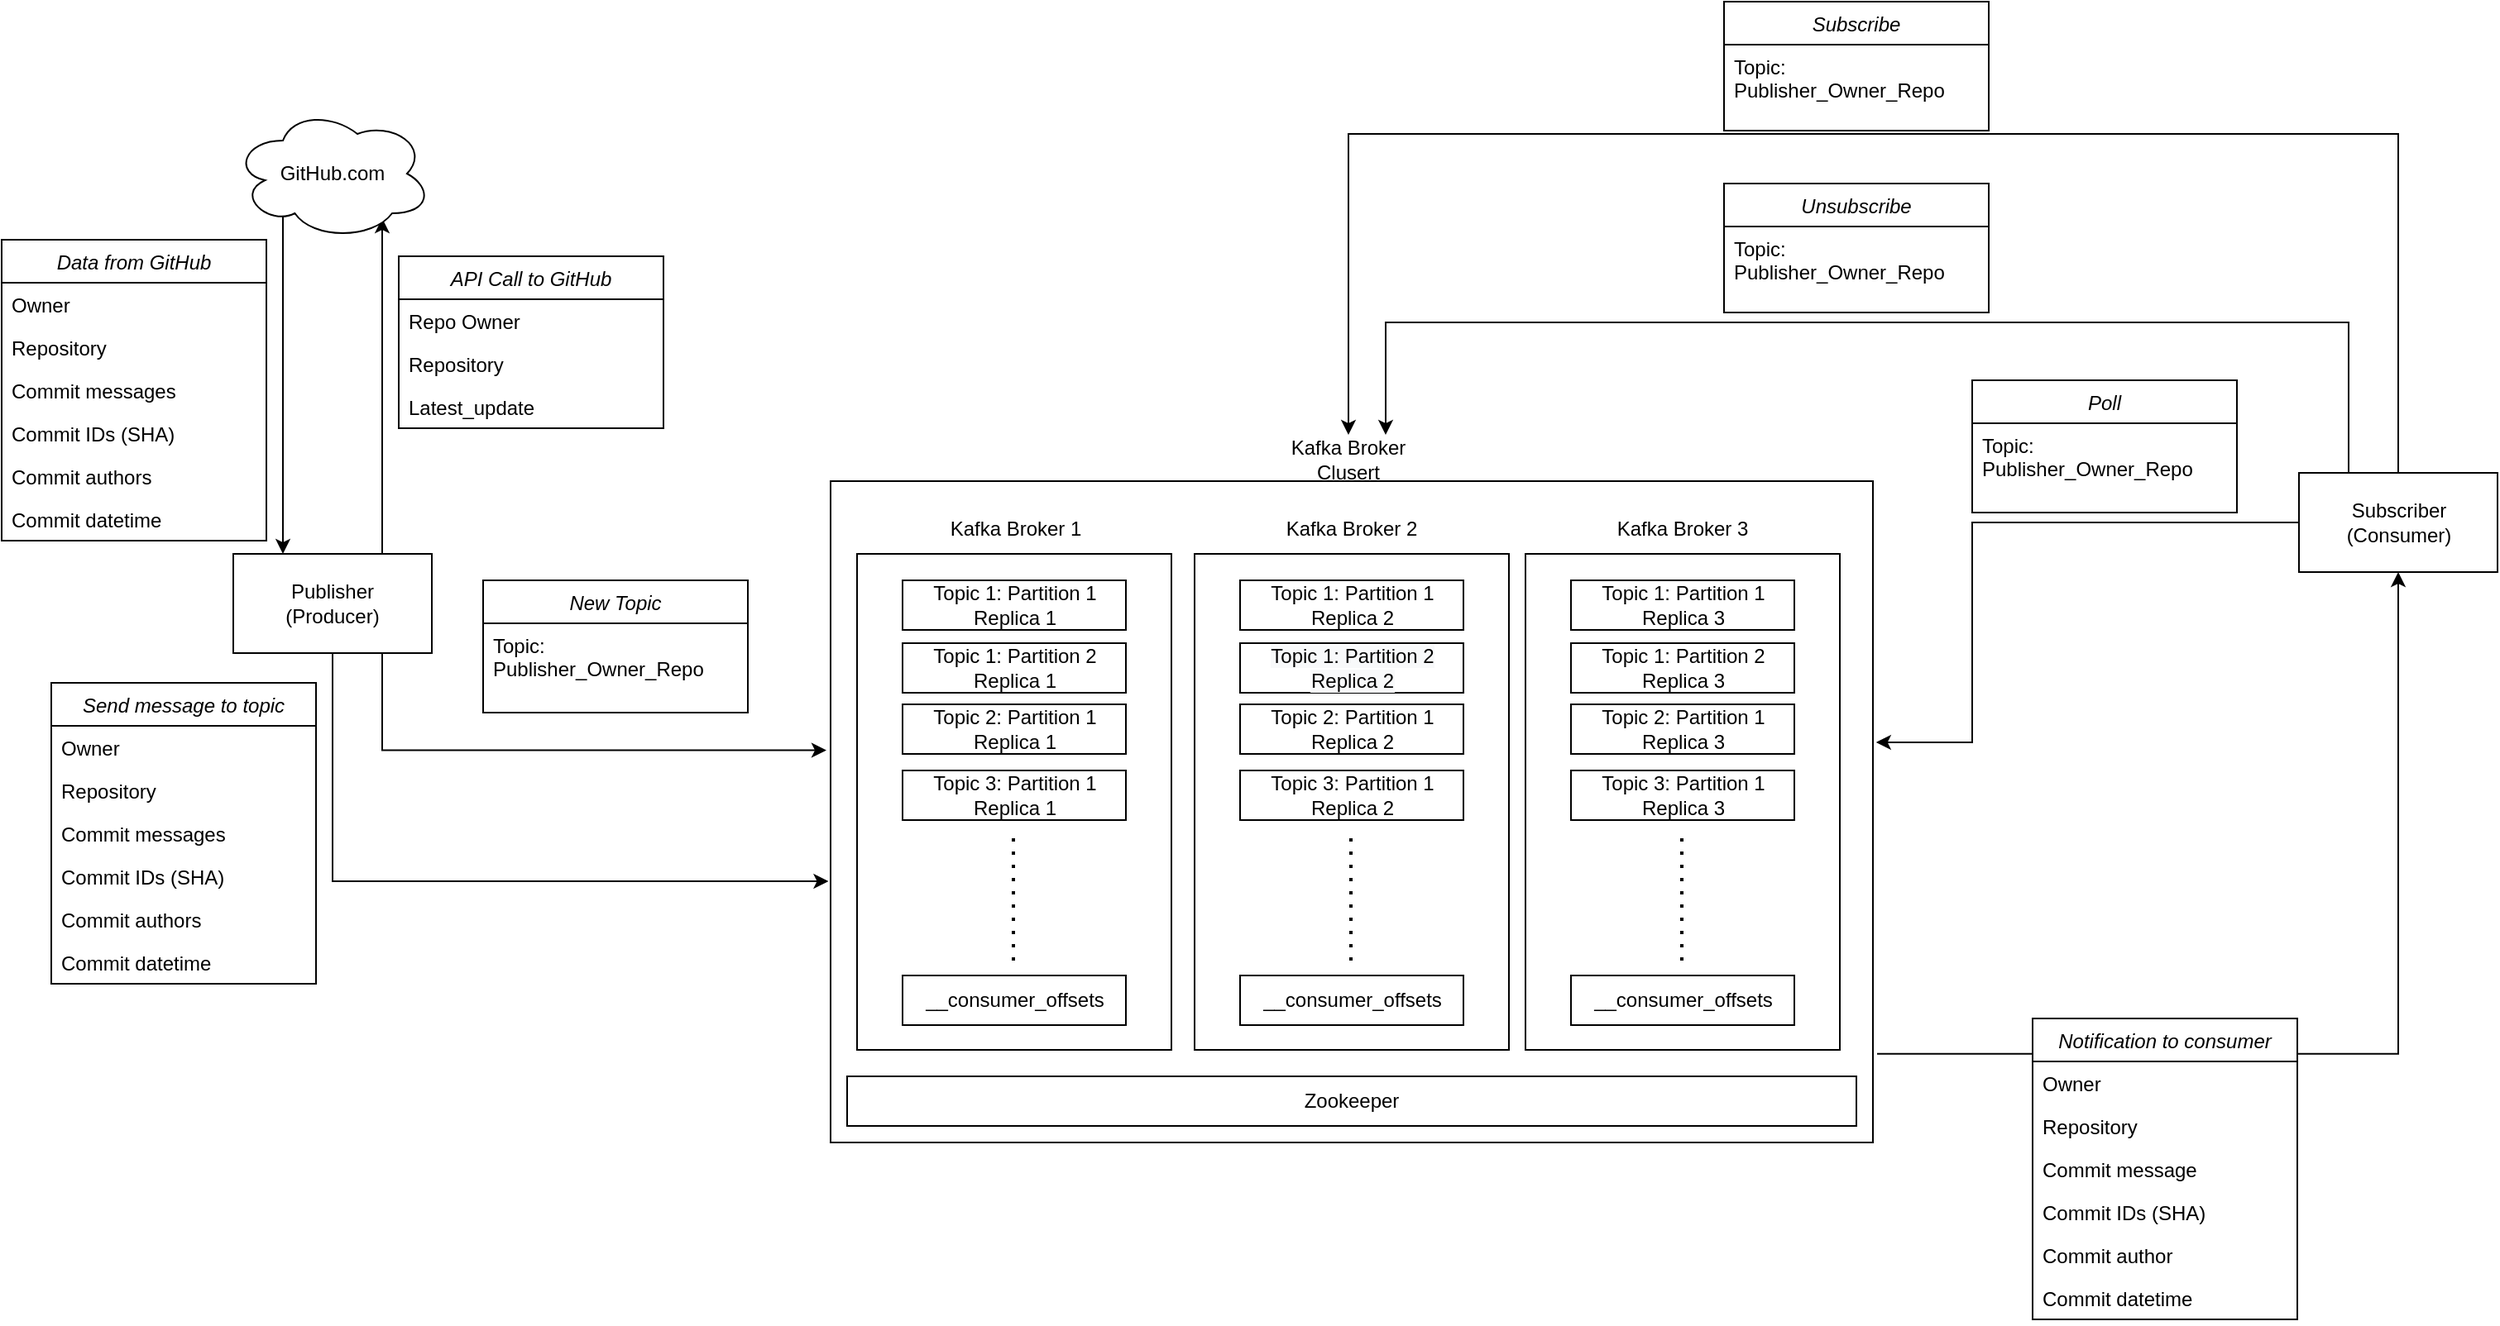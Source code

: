 <mxfile version="15.9.4" type="device"><diagram id="C5RBs43oDa-KdzZeNtuy" name="Page-1"><mxGraphModel dx="1773" dy="1819" grid="1" gridSize="10" guides="1" tooltips="1" connect="1" arrows="1" fold="1" page="1" pageScale="1" pageWidth="827" pageHeight="1169" math="0" shadow="0"><root><mxCell id="WIyWlLk6GJQsqaUBKTNV-0"/><mxCell id="WIyWlLk6GJQsqaUBKTNV-1" parent="WIyWlLk6GJQsqaUBKTNV-0"/><mxCell id="h_FlKJ7w--iSwxDpS4nj-12" value="" style="rounded=0;whiteSpace=wrap;html=1;" parent="WIyWlLk6GJQsqaUBKTNV-1" vertex="1"><mxGeometry x="410" y="250" width="630" height="400" as="geometry"/></mxCell><mxCell id="eJ2lEQVUq-TXq73KHSTF-2" style="edgeStyle=orthogonalEdgeStyle;rounded=0;orthogonalLoop=1;jettySize=auto;html=1;exitX=0.75;exitY=0;exitDx=0;exitDy=0;entryX=0.75;entryY=0.838;entryDx=0;entryDy=0;entryPerimeter=0;" parent="WIyWlLk6GJQsqaUBKTNV-1" source="eJ2lEQVUq-TXq73KHSTF-0" target="eJ2lEQVUq-TXq73KHSTF-1" edge="1"><mxGeometry relative="1" as="geometry"><Array as="points"/></mxGeometry></mxCell><mxCell id="h_FlKJ7w--iSwxDpS4nj-20" style="edgeStyle=orthogonalEdgeStyle;rounded=0;orthogonalLoop=1;jettySize=auto;html=1;exitX=0.75;exitY=1;exitDx=0;exitDy=0;entryX=-0.004;entryY=0.407;entryDx=0;entryDy=0;entryPerimeter=0;" parent="WIyWlLk6GJQsqaUBKTNV-1" source="eJ2lEQVUq-TXq73KHSTF-0" target="h_FlKJ7w--iSwxDpS4nj-12" edge="1"><mxGeometry relative="1" as="geometry"><mxPoint x="365.74" y="401.2" as="targetPoint"/></mxGeometry></mxCell><mxCell id="eJ2lEQVUq-TXq73KHSTF-0" value="Publisher&lt;br&gt;(Producer)" style="rounded=0;whiteSpace=wrap;html=1;" parent="WIyWlLk6GJQsqaUBKTNV-1" vertex="1"><mxGeometry x="49" y="294" width="120" height="60" as="geometry"/></mxCell><mxCell id="eJ2lEQVUq-TXq73KHSTF-13" style="edgeStyle=orthogonalEdgeStyle;rounded=0;orthogonalLoop=1;jettySize=auto;html=1;entryX=0.25;entryY=0;entryDx=0;entryDy=0;exitX=0.31;exitY=0.8;exitDx=0;exitDy=0;exitPerimeter=0;" parent="WIyWlLk6GJQsqaUBKTNV-1" source="eJ2lEQVUq-TXq73KHSTF-1" target="eJ2lEQVUq-TXq73KHSTF-0" edge="1"><mxGeometry relative="1" as="geometry"><mxPoint x="86" y="124" as="sourcePoint"/><Array as="points"><mxPoint x="79" y="88"/></Array></mxGeometry></mxCell><mxCell id="eJ2lEQVUq-TXq73KHSTF-1" value="GitHub.com" style="ellipse;shape=cloud;whiteSpace=wrap;html=1;" parent="WIyWlLk6GJQsqaUBKTNV-1" vertex="1"><mxGeometry x="49" y="24" width="120" height="80" as="geometry"/></mxCell><mxCell id="eJ2lEQVUq-TXq73KHSTF-3" value="API Call to GitHub" style="swimlane;fontStyle=2;align=center;verticalAlign=top;childLayout=stackLayout;horizontal=1;startSize=26;horizontalStack=0;resizeParent=1;resizeLast=0;collapsible=1;marginBottom=0;rounded=0;shadow=0;strokeWidth=1;" parent="WIyWlLk6GJQsqaUBKTNV-1" vertex="1"><mxGeometry x="149" y="114" width="160" height="104" as="geometry"><mxRectangle x="450" y="560" width="160" height="26" as="alternateBounds"/></mxGeometry></mxCell><mxCell id="eJ2lEQVUq-TXq73KHSTF-4" value="Repo Owner" style="text;align=left;verticalAlign=top;spacingLeft=4;spacingRight=4;overflow=hidden;rotatable=0;points=[[0,0.5],[1,0.5]];portConstraint=eastwest;" parent="eJ2lEQVUq-TXq73KHSTF-3" vertex="1"><mxGeometry y="26" width="160" height="26" as="geometry"/></mxCell><mxCell id="eJ2lEQVUq-TXq73KHSTF-5" value="Repository" style="text;align=left;verticalAlign=top;spacingLeft=4;spacingRight=4;overflow=hidden;rotatable=0;points=[[0,0.5],[1,0.5]];portConstraint=eastwest;rounded=0;shadow=0;html=0;" parent="eJ2lEQVUq-TXq73KHSTF-3" vertex="1"><mxGeometry y="52" width="160" height="26" as="geometry"/></mxCell><mxCell id="eJ2lEQVUq-TXq73KHSTF-6" value="Latest_update" style="text;align=left;verticalAlign=top;spacingLeft=4;spacingRight=4;overflow=hidden;rotatable=0;points=[[0,0.5],[1,0.5]];portConstraint=eastwest;rounded=0;shadow=0;html=0;" parent="eJ2lEQVUq-TXq73KHSTF-3" vertex="1"><mxGeometry y="78" width="160" height="26" as="geometry"/></mxCell><mxCell id="eJ2lEQVUq-TXq73KHSTF-19" value="Data from GitHub" style="swimlane;fontStyle=2;align=center;verticalAlign=top;childLayout=stackLayout;horizontal=1;startSize=26;horizontalStack=0;resizeParent=1;resizeLast=0;collapsible=1;marginBottom=0;rounded=0;shadow=0;strokeWidth=1;" parent="WIyWlLk6GJQsqaUBKTNV-1" vertex="1"><mxGeometry x="-91" y="104" width="160" height="182" as="geometry"><mxRectangle x="550" y="140" width="160" height="26" as="alternateBounds"/></mxGeometry></mxCell><mxCell id="eJ2lEQVUq-TXq73KHSTF-20" value="Owner" style="text;align=left;verticalAlign=top;spacingLeft=4;spacingRight=4;overflow=hidden;rotatable=0;points=[[0,0.5],[1,0.5]];portConstraint=eastwest;" parent="eJ2lEQVUq-TXq73KHSTF-19" vertex="1"><mxGeometry y="26" width="160" height="26" as="geometry"/></mxCell><mxCell id="eJ2lEQVUq-TXq73KHSTF-21" value="Repository" style="text;align=left;verticalAlign=top;spacingLeft=4;spacingRight=4;overflow=hidden;rotatable=0;points=[[0,0.5],[1,0.5]];portConstraint=eastwest;rounded=0;shadow=0;html=0;" parent="eJ2lEQVUq-TXq73KHSTF-19" vertex="1"><mxGeometry y="52" width="160" height="26" as="geometry"/></mxCell><mxCell id="eJ2lEQVUq-TXq73KHSTF-22" value="Commit messages" style="text;align=left;verticalAlign=top;spacingLeft=4;spacingRight=4;overflow=hidden;rotatable=0;points=[[0,0.5],[1,0.5]];portConstraint=eastwest;rounded=0;shadow=0;html=0;" parent="eJ2lEQVUq-TXq73KHSTF-19" vertex="1"><mxGeometry y="78" width="160" height="26" as="geometry"/></mxCell><mxCell id="eJ2lEQVUq-TXq73KHSTF-23" value="Commit IDs (SHA)" style="text;align=left;verticalAlign=top;spacingLeft=4;spacingRight=4;overflow=hidden;rotatable=0;points=[[0,0.5],[1,0.5]];portConstraint=eastwest;rounded=0;shadow=0;html=0;" parent="eJ2lEQVUq-TXq73KHSTF-19" vertex="1"><mxGeometry y="104" width="160" height="26" as="geometry"/></mxCell><mxCell id="eJ2lEQVUq-TXq73KHSTF-24" value="Commit authors" style="text;align=left;verticalAlign=top;spacingLeft=4;spacingRight=4;overflow=hidden;rotatable=0;points=[[0,0.5],[1,0.5]];portConstraint=eastwest;rounded=0;shadow=0;html=0;" parent="eJ2lEQVUq-TXq73KHSTF-19" vertex="1"><mxGeometry y="130" width="160" height="26" as="geometry"/></mxCell><mxCell id="eJ2lEQVUq-TXq73KHSTF-26" value="Commit datetime" style="text;align=left;verticalAlign=top;spacingLeft=4;spacingRight=4;overflow=hidden;rotatable=0;points=[[0,0.5],[1,0.5]];portConstraint=eastwest;" parent="eJ2lEQVUq-TXq73KHSTF-19" vertex="1"><mxGeometry y="156" width="160" height="26" as="geometry"/></mxCell><mxCell id="eJ2lEQVUq-TXq73KHSTF-29" value="" style="rounded=0;whiteSpace=wrap;html=1;" parent="WIyWlLk6GJQsqaUBKTNV-1" vertex="1"><mxGeometry x="426" y="294" width="190" height="300" as="geometry"/></mxCell><mxCell id="eJ2lEQVUq-TXq73KHSTF-32" value="Send message to topic" style="swimlane;fontStyle=2;align=center;verticalAlign=top;childLayout=stackLayout;horizontal=1;startSize=26;horizontalStack=0;resizeParent=1;resizeLast=0;collapsible=1;marginBottom=0;rounded=0;shadow=0;strokeWidth=1;" parent="WIyWlLk6GJQsqaUBKTNV-1" vertex="1"><mxGeometry x="-61" y="372" width="160" height="182" as="geometry"><mxRectangle x="550" y="140" width="160" height="26" as="alternateBounds"/></mxGeometry></mxCell><mxCell id="eJ2lEQVUq-TXq73KHSTF-33" value="Owner" style="text;align=left;verticalAlign=top;spacingLeft=4;spacingRight=4;overflow=hidden;rotatable=0;points=[[0,0.5],[1,0.5]];portConstraint=eastwest;" parent="eJ2lEQVUq-TXq73KHSTF-32" vertex="1"><mxGeometry y="26" width="160" height="26" as="geometry"/></mxCell><mxCell id="eJ2lEQVUq-TXq73KHSTF-34" value="Repository" style="text;align=left;verticalAlign=top;spacingLeft=4;spacingRight=4;overflow=hidden;rotatable=0;points=[[0,0.5],[1,0.5]];portConstraint=eastwest;rounded=0;shadow=0;html=0;" parent="eJ2lEQVUq-TXq73KHSTF-32" vertex="1"><mxGeometry y="52" width="160" height="26" as="geometry"/></mxCell><mxCell id="eJ2lEQVUq-TXq73KHSTF-35" value="Commit messages" style="text;align=left;verticalAlign=top;spacingLeft=4;spacingRight=4;overflow=hidden;rotatable=0;points=[[0,0.5],[1,0.5]];portConstraint=eastwest;rounded=0;shadow=0;html=0;" parent="eJ2lEQVUq-TXq73KHSTF-32" vertex="1"><mxGeometry y="78" width="160" height="26" as="geometry"/></mxCell><mxCell id="eJ2lEQVUq-TXq73KHSTF-36" value="Commit IDs (SHA)" style="text;align=left;verticalAlign=top;spacingLeft=4;spacingRight=4;overflow=hidden;rotatable=0;points=[[0,0.5],[1,0.5]];portConstraint=eastwest;rounded=0;shadow=0;html=0;" parent="eJ2lEQVUq-TXq73KHSTF-32" vertex="1"><mxGeometry y="104" width="160" height="26" as="geometry"/></mxCell><mxCell id="eJ2lEQVUq-TXq73KHSTF-37" value="Commit authors" style="text;align=left;verticalAlign=top;spacingLeft=4;spacingRight=4;overflow=hidden;rotatable=0;points=[[0,0.5],[1,0.5]];portConstraint=eastwest;rounded=0;shadow=0;html=0;" parent="eJ2lEQVUq-TXq73KHSTF-32" vertex="1"><mxGeometry y="130" width="160" height="26" as="geometry"/></mxCell><mxCell id="eJ2lEQVUq-TXq73KHSTF-38" value="Commit datetime" style="text;align=left;verticalAlign=top;spacingLeft=4;spacingRight=4;overflow=hidden;rotatable=0;points=[[0,0.5],[1,0.5]];portConstraint=eastwest;" parent="eJ2lEQVUq-TXq73KHSTF-32" vertex="1"><mxGeometry y="156" width="160" height="26" as="geometry"/></mxCell><mxCell id="eJ2lEQVUq-TXq73KHSTF-47" style="edgeStyle=orthogonalEdgeStyle;rounded=0;orthogonalLoop=1;jettySize=auto;html=1;exitX=1.004;exitY=0.866;exitDx=0;exitDy=0;entryX=0.5;entryY=1;entryDx=0;entryDy=0;exitPerimeter=0;" parent="WIyWlLk6GJQsqaUBKTNV-1" source="h_FlKJ7w--iSwxDpS4nj-12" target="eJ2lEQVUq-TXq73KHSTF-46" edge="1"><mxGeometry relative="1" as="geometry"><mxPoint x="1080" y="514" as="sourcePoint"/></mxGeometry></mxCell><mxCell id="eJ2lEQVUq-TXq73KHSTF-40" value="__consumer_offsets" style="rounded=0;whiteSpace=wrap;html=1;" parent="WIyWlLk6GJQsqaUBKTNV-1" vertex="1"><mxGeometry x="453.5" y="549" width="135" height="30" as="geometry"/></mxCell><mxCell id="eJ2lEQVUq-TXq73KHSTF-42" value="Topic 1: Partition 1&lt;br&gt;Replica 1" style="rounded=0;whiteSpace=wrap;html=1;" parent="WIyWlLk6GJQsqaUBKTNV-1" vertex="1"><mxGeometry x="453.5" y="310" width="135" height="30" as="geometry"/></mxCell><mxCell id="eJ2lEQVUq-TXq73KHSTF-43" value="Topic 1: Partition 2&lt;br&gt;Replica 1" style="rounded=0;whiteSpace=wrap;html=1;" parent="WIyWlLk6GJQsqaUBKTNV-1" vertex="1"><mxGeometry x="453.5" y="348" width="135" height="30" as="geometry"/></mxCell><mxCell id="eJ2lEQVUq-TXq73KHSTF-44" value="Topic 2: Partition 1&lt;br&gt;Replica 1" style="rounded=0;whiteSpace=wrap;html=1;" parent="WIyWlLk6GJQsqaUBKTNV-1" vertex="1"><mxGeometry x="453.5" y="385" width="135" height="30" as="geometry"/></mxCell><mxCell id="eJ2lEQVUq-TXq73KHSTF-45" value="Topic 3: Partition 1&lt;br&gt;Replica 1" style="rounded=0;whiteSpace=wrap;html=1;" parent="WIyWlLk6GJQsqaUBKTNV-1" vertex="1"><mxGeometry x="453.5" y="425" width="135" height="30" as="geometry"/></mxCell><mxCell id="eJ2lEQVUq-TXq73KHSTF-57" style="edgeStyle=orthogonalEdgeStyle;rounded=0;orthogonalLoop=1;jettySize=auto;html=1;entryX=0.5;entryY=0;entryDx=0;entryDy=0;exitX=0.5;exitY=0;exitDx=0;exitDy=0;" parent="WIyWlLk6GJQsqaUBKTNV-1" source="eJ2lEQVUq-TXq73KHSTF-46" target="h_FlKJ7w--iSwxDpS4nj-15" edge="1"><mxGeometry relative="1" as="geometry"><Array as="points"><mxPoint x="1358" y="40"/><mxPoint x="723" y="40"/></Array></mxGeometry></mxCell><mxCell id="eJ2lEQVUq-TXq73KHSTF-66" style="edgeStyle=orthogonalEdgeStyle;rounded=0;orthogonalLoop=1;jettySize=auto;html=1;exitX=0.25;exitY=0;exitDx=0;exitDy=0;entryX=0.75;entryY=0;entryDx=0;entryDy=0;" parent="WIyWlLk6GJQsqaUBKTNV-1" source="eJ2lEQVUq-TXq73KHSTF-46" target="h_FlKJ7w--iSwxDpS4nj-15" edge="1"><mxGeometry relative="1" as="geometry"><Array as="points"><mxPoint x="1328" y="154"/><mxPoint x="746" y="154"/></Array><mxPoint x="790" y="251" as="targetPoint"/></mxGeometry></mxCell><mxCell id="eJ2lEQVUq-TXq73KHSTF-46" value="Subscriber&lt;br&gt;(Consumer)" style="rounded=0;whiteSpace=wrap;html=1;" parent="WIyWlLk6GJQsqaUBKTNV-1" vertex="1"><mxGeometry x="1297.5" y="245" width="120" height="60" as="geometry"/></mxCell><mxCell id="eJ2lEQVUq-TXq73KHSTF-48" value="Notification to consumer" style="swimlane;fontStyle=2;align=center;verticalAlign=top;childLayout=stackLayout;horizontal=1;startSize=26;horizontalStack=0;resizeParent=1;resizeLast=0;collapsible=1;marginBottom=0;rounded=0;shadow=0;strokeWidth=1;" parent="WIyWlLk6GJQsqaUBKTNV-1" vertex="1"><mxGeometry x="1136.5" y="575" width="160" height="182" as="geometry"><mxRectangle x="550" y="140" width="160" height="26" as="alternateBounds"/></mxGeometry></mxCell><mxCell id="eJ2lEQVUq-TXq73KHSTF-49" value="Owner" style="text;align=left;verticalAlign=top;spacingLeft=4;spacingRight=4;overflow=hidden;rotatable=0;points=[[0,0.5],[1,0.5]];portConstraint=eastwest;" parent="eJ2lEQVUq-TXq73KHSTF-48" vertex="1"><mxGeometry y="26" width="160" height="26" as="geometry"/></mxCell><mxCell id="eJ2lEQVUq-TXq73KHSTF-50" value="Repository" style="text;align=left;verticalAlign=top;spacingLeft=4;spacingRight=4;overflow=hidden;rotatable=0;points=[[0,0.5],[1,0.5]];portConstraint=eastwest;rounded=0;shadow=0;html=0;" parent="eJ2lEQVUq-TXq73KHSTF-48" vertex="1"><mxGeometry y="52" width="160" height="26" as="geometry"/></mxCell><mxCell id="eJ2lEQVUq-TXq73KHSTF-51" value="Commit message" style="text;align=left;verticalAlign=top;spacingLeft=4;spacingRight=4;overflow=hidden;rotatable=0;points=[[0,0.5],[1,0.5]];portConstraint=eastwest;rounded=0;shadow=0;html=0;" parent="eJ2lEQVUq-TXq73KHSTF-48" vertex="1"><mxGeometry y="78" width="160" height="26" as="geometry"/></mxCell><mxCell id="eJ2lEQVUq-TXq73KHSTF-52" value="Commit IDs (SHA)" style="text;align=left;verticalAlign=top;spacingLeft=4;spacingRight=4;overflow=hidden;rotatable=0;points=[[0,0.5],[1,0.5]];portConstraint=eastwest;rounded=0;shadow=0;html=0;" parent="eJ2lEQVUq-TXq73KHSTF-48" vertex="1"><mxGeometry y="104" width="160" height="26" as="geometry"/></mxCell><mxCell id="eJ2lEQVUq-TXq73KHSTF-53" value="Commit author" style="text;align=left;verticalAlign=top;spacingLeft=4;spacingRight=4;overflow=hidden;rotatable=0;points=[[0,0.5],[1,0.5]];portConstraint=eastwest;rounded=0;shadow=0;html=0;" parent="eJ2lEQVUq-TXq73KHSTF-48" vertex="1"><mxGeometry y="130" width="160" height="26" as="geometry"/></mxCell><mxCell id="eJ2lEQVUq-TXq73KHSTF-54" value="Commit datetime" style="text;align=left;verticalAlign=top;spacingLeft=4;spacingRight=4;overflow=hidden;rotatable=0;points=[[0,0.5],[1,0.5]];portConstraint=eastwest;" parent="eJ2lEQVUq-TXq73KHSTF-48" vertex="1"><mxGeometry y="156" width="160" height="26" as="geometry"/></mxCell><mxCell id="eJ2lEQVUq-TXq73KHSTF-58" value="Subscribe" style="swimlane;fontStyle=2;align=center;verticalAlign=top;childLayout=stackLayout;horizontal=1;startSize=26;horizontalStack=0;resizeParent=1;resizeLast=0;collapsible=1;marginBottom=0;rounded=0;shadow=0;strokeWidth=1;" parent="WIyWlLk6GJQsqaUBKTNV-1" vertex="1"><mxGeometry x="950" y="-40" width="160" height="78" as="geometry"><mxRectangle x="550" y="140" width="160" height="26" as="alternateBounds"/></mxGeometry></mxCell><mxCell id="eJ2lEQVUq-TXq73KHSTF-59" value="Topic:&#10;Publisher_Owner_Repo" style="text;align=left;verticalAlign=top;spacingLeft=4;spacingRight=4;overflow=hidden;rotatable=0;points=[[0,0.5],[1,0.5]];portConstraint=eastwest;" parent="eJ2lEQVUq-TXq73KHSTF-58" vertex="1"><mxGeometry y="26" width="160" height="44" as="geometry"/></mxCell><mxCell id="eJ2lEQVUq-TXq73KHSTF-67" value="Unsubscribe" style="swimlane;fontStyle=2;align=center;verticalAlign=top;childLayout=stackLayout;horizontal=1;startSize=26;horizontalStack=0;resizeParent=1;resizeLast=0;collapsible=1;marginBottom=0;rounded=0;shadow=0;strokeWidth=1;" parent="WIyWlLk6GJQsqaUBKTNV-1" vertex="1"><mxGeometry x="950" y="70" width="160" height="78" as="geometry"><mxRectangle x="550" y="140" width="160" height="26" as="alternateBounds"/></mxGeometry></mxCell><mxCell id="eJ2lEQVUq-TXq73KHSTF-68" value="Topic:&#10;Publisher_Owner_Repo" style="text;align=left;verticalAlign=top;spacingLeft=4;spacingRight=4;overflow=hidden;rotatable=0;points=[[0,0.5],[1,0.5]];portConstraint=eastwest;" parent="eJ2lEQVUq-TXq73KHSTF-67" vertex="1"><mxGeometry y="26" width="160" height="44" as="geometry"/></mxCell><mxCell id="eJ2lEQVUq-TXq73KHSTF-71" value="Poll" style="swimlane;fontStyle=2;align=center;verticalAlign=top;childLayout=stackLayout;horizontal=1;startSize=26;horizontalStack=0;resizeParent=1;resizeLast=0;collapsible=1;marginBottom=0;rounded=0;shadow=0;strokeWidth=1;" parent="WIyWlLk6GJQsqaUBKTNV-1" vertex="1"><mxGeometry x="1100" y="189" width="160" height="80" as="geometry"><mxRectangle x="550" y="140" width="160" height="26" as="alternateBounds"/></mxGeometry></mxCell><mxCell id="eJ2lEQVUq-TXq73KHSTF-72" value="Topic:&#10;Publisher_Owner_Repo" style="text;align=left;verticalAlign=top;spacingLeft=4;spacingRight=4;overflow=hidden;rotatable=0;points=[[0,0.5],[1,0.5]];portConstraint=eastwest;" parent="eJ2lEQVUq-TXq73KHSTF-71" vertex="1"><mxGeometry y="26" width="160" height="54" as="geometry"/></mxCell><mxCell id="h_FlKJ7w--iSwxDpS4nj-0" value="" style="rounded=0;whiteSpace=wrap;html=1;" parent="WIyWlLk6GJQsqaUBKTNV-1" vertex="1"><mxGeometry x="630" y="294" width="190" height="300" as="geometry"/></mxCell><mxCell id="h_FlKJ7w--iSwxDpS4nj-1" value="__consumer_offsets" style="rounded=0;whiteSpace=wrap;html=1;" parent="WIyWlLk6GJQsqaUBKTNV-1" vertex="1"><mxGeometry x="657.5" y="549" width="135" height="30" as="geometry"/></mxCell><mxCell id="h_FlKJ7w--iSwxDpS4nj-2" value="Topic 1: Partition 1&lt;br&gt;Replica 2" style="rounded=0;whiteSpace=wrap;html=1;" parent="WIyWlLk6GJQsqaUBKTNV-1" vertex="1"><mxGeometry x="657.5" y="310" width="135" height="30" as="geometry"/></mxCell><mxCell id="h_FlKJ7w--iSwxDpS4nj-3" value="&lt;span style=&quot;color: rgb(0 , 0 , 0) ; font-family: &amp;#34;helvetica&amp;#34; ; font-size: 12px ; font-style: normal ; font-weight: 400 ; letter-spacing: normal ; text-align: center ; text-indent: 0px ; text-transform: none ; word-spacing: 0px ; background-color: rgb(248 , 249 , 250) ; display: inline ; float: none&quot;&gt;Topic 1: Partition 2&lt;/span&gt;&lt;br style=&quot;color: rgb(0 , 0 , 0) ; font-family: &amp;#34;helvetica&amp;#34; ; font-size: 12px ; font-style: normal ; font-weight: 400 ; letter-spacing: normal ; text-align: center ; text-indent: 0px ; text-transform: none ; word-spacing: 0px ; background-color: rgb(248 , 249 , 250)&quot;&gt;&lt;span style=&quot;color: rgb(0 , 0 , 0) ; font-family: &amp;#34;helvetica&amp;#34; ; font-size: 12px ; font-style: normal ; font-weight: 400 ; letter-spacing: normal ; text-align: center ; text-indent: 0px ; text-transform: none ; word-spacing: 0px ; background-color: rgb(248 , 249 , 250) ; display: inline ; float: none&quot;&gt;Replica 2&lt;/span&gt;" style="rounded=0;whiteSpace=wrap;html=1;" parent="WIyWlLk6GJQsqaUBKTNV-1" vertex="1"><mxGeometry x="657.5" y="348" width="135" height="30" as="geometry"/></mxCell><mxCell id="h_FlKJ7w--iSwxDpS4nj-4" value="Topic 2: Partition 1&lt;br&gt;Replica 2" style="rounded=0;whiteSpace=wrap;html=1;" parent="WIyWlLk6GJQsqaUBKTNV-1" vertex="1"><mxGeometry x="657.5" y="385" width="135" height="30" as="geometry"/></mxCell><mxCell id="h_FlKJ7w--iSwxDpS4nj-5" value="Topic 3: Partition 1&lt;br&gt;Replica 2" style="rounded=0;whiteSpace=wrap;html=1;" parent="WIyWlLk6GJQsqaUBKTNV-1" vertex="1"><mxGeometry x="657.5" y="425" width="135" height="30" as="geometry"/></mxCell><mxCell id="h_FlKJ7w--iSwxDpS4nj-6" value="" style="rounded=0;whiteSpace=wrap;html=1;" parent="WIyWlLk6GJQsqaUBKTNV-1" vertex="1"><mxGeometry x="830" y="294" width="190" height="300" as="geometry"/></mxCell><mxCell id="h_FlKJ7w--iSwxDpS4nj-7" value="__consumer_offsets" style="rounded=0;whiteSpace=wrap;html=1;" parent="WIyWlLk6GJQsqaUBKTNV-1" vertex="1"><mxGeometry x="857.5" y="549" width="135" height="30" as="geometry"/></mxCell><mxCell id="h_FlKJ7w--iSwxDpS4nj-8" value="Topic 1: Partition 1&lt;br&gt;Replica 3" style="rounded=0;whiteSpace=wrap;html=1;" parent="WIyWlLk6GJQsqaUBKTNV-1" vertex="1"><mxGeometry x="857.5" y="310" width="135" height="30" as="geometry"/></mxCell><mxCell id="h_FlKJ7w--iSwxDpS4nj-9" value="Topic 1: Partition 2&lt;br&gt;Replica 3" style="rounded=0;whiteSpace=wrap;html=1;" parent="WIyWlLk6GJQsqaUBKTNV-1" vertex="1"><mxGeometry x="857.5" y="348" width="135" height="30" as="geometry"/></mxCell><mxCell id="h_FlKJ7w--iSwxDpS4nj-10" value="Topic 2: Partition 1&lt;br&gt;Replica 3" style="rounded=0;whiteSpace=wrap;html=1;" parent="WIyWlLk6GJQsqaUBKTNV-1" vertex="1"><mxGeometry x="857.5" y="385" width="135" height="30" as="geometry"/></mxCell><mxCell id="h_FlKJ7w--iSwxDpS4nj-11" value="Topic 3: Partition 1&lt;br&gt;Replica 3" style="rounded=0;whiteSpace=wrap;html=1;" parent="WIyWlLk6GJQsqaUBKTNV-1" vertex="1"><mxGeometry x="857.5" y="425" width="135" height="30" as="geometry"/></mxCell><mxCell id="h_FlKJ7w--iSwxDpS4nj-15" value="Kafka Broker Clusert" style="text;html=1;strokeColor=none;fillColor=none;align=center;verticalAlign=middle;whiteSpace=wrap;rounded=0;" parent="WIyWlLk6GJQsqaUBKTNV-1" vertex="1"><mxGeometry x="678" y="222" width="90" height="30" as="geometry"/></mxCell><mxCell id="h_FlKJ7w--iSwxDpS4nj-16" value="Kafka Broker 1" style="text;html=1;strokeColor=none;fillColor=none;align=center;verticalAlign=middle;whiteSpace=wrap;rounded=0;" parent="WIyWlLk6GJQsqaUBKTNV-1" vertex="1"><mxGeometry x="476.5" y="264" width="90" height="30" as="geometry"/></mxCell><mxCell id="h_FlKJ7w--iSwxDpS4nj-17" value="Kafka Broker 2" style="text;html=1;strokeColor=none;fillColor=none;align=center;verticalAlign=middle;whiteSpace=wrap;rounded=0;" parent="WIyWlLk6GJQsqaUBKTNV-1" vertex="1"><mxGeometry x="680" y="264" width="90" height="30" as="geometry"/></mxCell><mxCell id="h_FlKJ7w--iSwxDpS4nj-18" value="Kafka Broker 3" style="text;html=1;strokeColor=none;fillColor=none;align=center;verticalAlign=middle;whiteSpace=wrap;rounded=0;" parent="WIyWlLk6GJQsqaUBKTNV-1" vertex="1"><mxGeometry x="880" y="264" width="90" height="30" as="geometry"/></mxCell><mxCell id="h_FlKJ7w--iSwxDpS4nj-24" value="New Topic" style="swimlane;fontStyle=2;align=center;verticalAlign=top;childLayout=stackLayout;horizontal=1;startSize=26;horizontalStack=0;resizeParent=1;resizeLast=0;collapsible=1;marginBottom=0;rounded=0;shadow=0;strokeWidth=1;" parent="WIyWlLk6GJQsqaUBKTNV-1" vertex="1"><mxGeometry x="200" y="310" width="160" height="80" as="geometry"><mxRectangle x="550" y="140" width="160" height="26" as="alternateBounds"/></mxGeometry></mxCell><mxCell id="h_FlKJ7w--iSwxDpS4nj-25" value="Topic: &#10;Publisher_Owner_Repo" style="text;align=left;verticalAlign=top;spacingLeft=4;spacingRight=4;overflow=hidden;rotatable=0;points=[[0,0.5],[1,0.5]];portConstraint=eastwest;" parent="h_FlKJ7w--iSwxDpS4nj-24" vertex="1"><mxGeometry y="26" width="160" height="54" as="geometry"/></mxCell><mxCell id="2VuNZuyhsHeueI2cFjon-0" value="" style="endArrow=classic;html=1;rounded=0;exitX=0.5;exitY=1;exitDx=0;exitDy=0;entryX=-0.002;entryY=0.605;entryDx=0;entryDy=0;entryPerimeter=0;" edge="1" parent="WIyWlLk6GJQsqaUBKTNV-1" source="eJ2lEQVUq-TXq73KHSTF-0" target="h_FlKJ7w--iSwxDpS4nj-12"><mxGeometry width="50" height="50" relative="1" as="geometry"><mxPoint x="340" y="410" as="sourcePoint"/><mxPoint x="390" y="360" as="targetPoint"/><Array as="points"><mxPoint x="109" y="492"/></Array></mxGeometry></mxCell><mxCell id="2VuNZuyhsHeueI2cFjon-2" value="Zookeeper" style="rounded=0;whiteSpace=wrap;html=1;" vertex="1" parent="WIyWlLk6GJQsqaUBKTNV-1"><mxGeometry x="420" y="610" width="610" height="30" as="geometry"/></mxCell><mxCell id="2VuNZuyhsHeueI2cFjon-3" value="" style="endArrow=none;dashed=1;html=1;dashPattern=1 3;strokeWidth=2;rounded=0;" edge="1" parent="WIyWlLk6GJQsqaUBKTNV-1"><mxGeometry width="50" height="50" relative="1" as="geometry"><mxPoint x="520.5" y="540" as="sourcePoint"/><mxPoint x="520.5" y="460" as="targetPoint"/></mxGeometry></mxCell><mxCell id="2VuNZuyhsHeueI2cFjon-4" value="" style="endArrow=none;dashed=1;html=1;dashPattern=1 3;strokeWidth=2;rounded=0;" edge="1" parent="WIyWlLk6GJQsqaUBKTNV-1"><mxGeometry width="50" height="50" relative="1" as="geometry"><mxPoint x="724.5" y="540" as="sourcePoint"/><mxPoint x="724.5" y="460" as="targetPoint"/></mxGeometry></mxCell><mxCell id="2VuNZuyhsHeueI2cFjon-5" value="" style="endArrow=none;dashed=1;html=1;dashPattern=1 3;strokeWidth=2;rounded=0;" edge="1" parent="WIyWlLk6GJQsqaUBKTNV-1"><mxGeometry width="50" height="50" relative="1" as="geometry"><mxPoint x="924.5" y="540" as="sourcePoint"/><mxPoint x="924.5" y="460" as="targetPoint"/></mxGeometry></mxCell><mxCell id="2VuNZuyhsHeueI2cFjon-6" value="" style="endArrow=classic;html=1;rounded=0;entryX=1.003;entryY=0.395;entryDx=0;entryDy=0;entryPerimeter=0;exitX=0;exitY=0.5;exitDx=0;exitDy=0;" edge="1" parent="WIyWlLk6GJQsqaUBKTNV-1" source="eJ2lEQVUq-TXq73KHSTF-46" target="h_FlKJ7w--iSwxDpS4nj-12"><mxGeometry width="50" height="50" relative="1" as="geometry"><mxPoint x="1210" y="370" as="sourcePoint"/><mxPoint x="1260" y="320" as="targetPoint"/><Array as="points"><mxPoint x="1100" y="275"/><mxPoint x="1100" y="408"/></Array></mxGeometry></mxCell></root></mxGraphModel></diagram></mxfile>